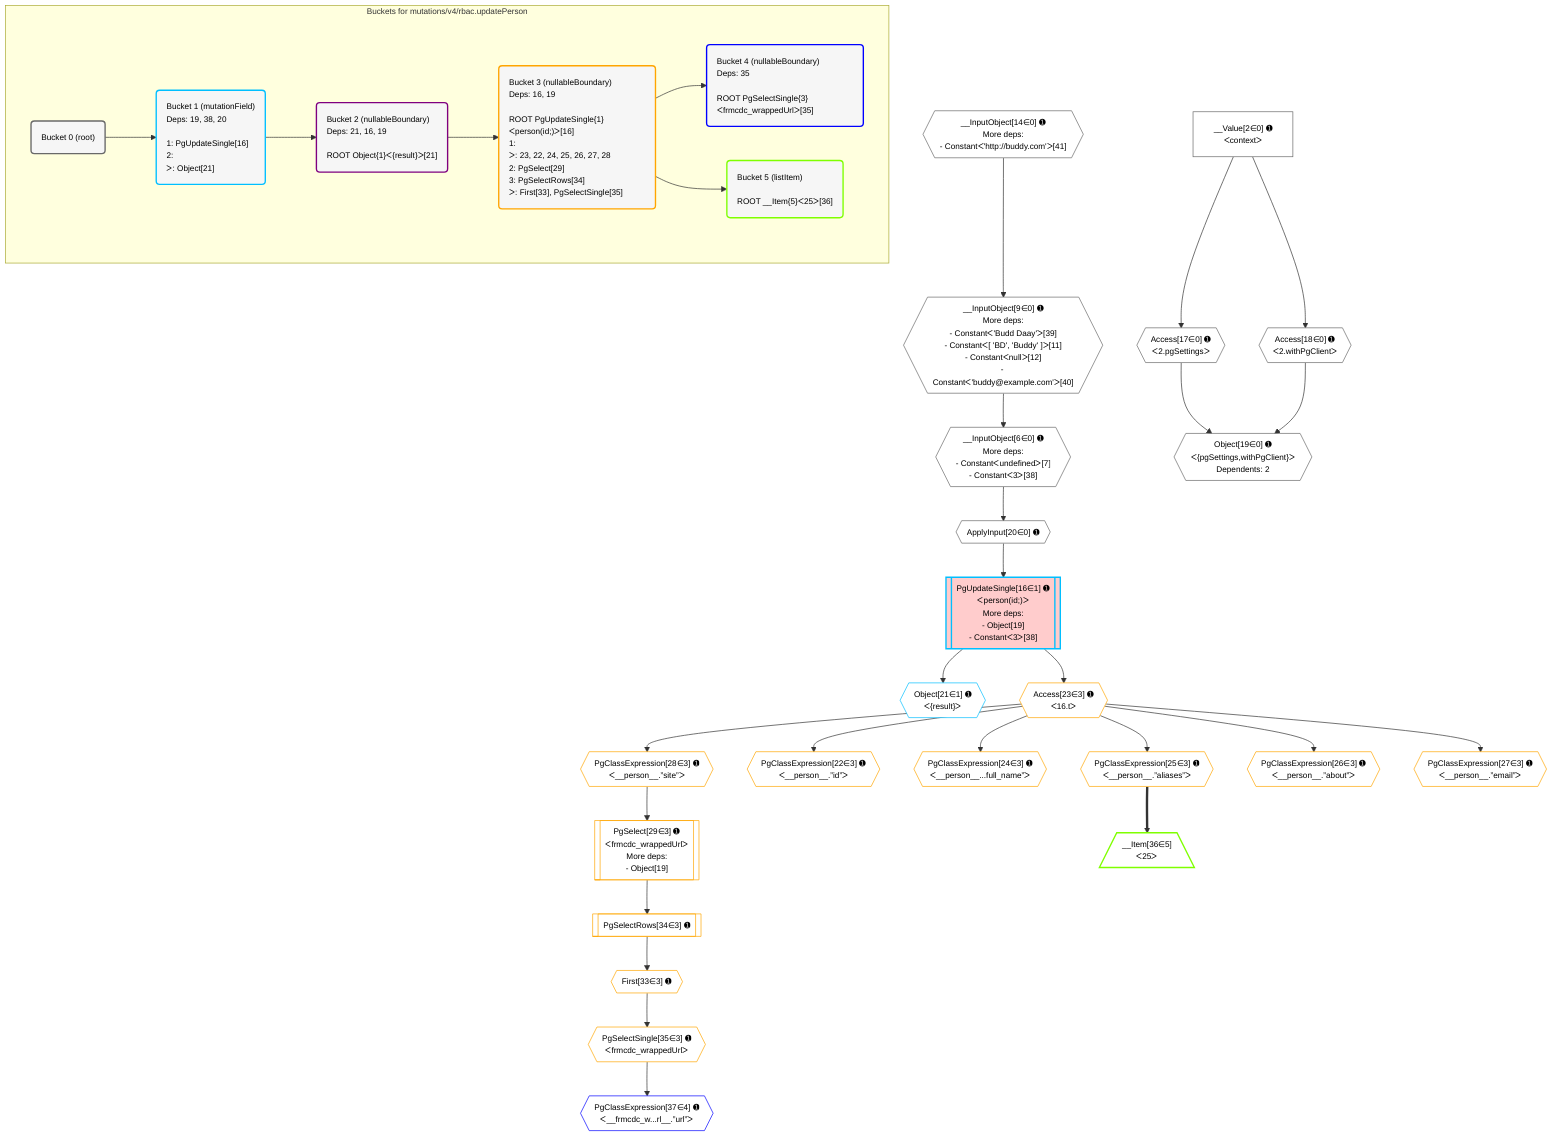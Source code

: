 %%{init: {'themeVariables': { 'fontSize': '12px'}}}%%
graph TD
    classDef path fill:#eee,stroke:#000,color:#000
    classDef plan fill:#fff,stroke-width:1px,color:#000
    classDef itemplan fill:#fff,stroke-width:2px,color:#000
    classDef unbatchedplan fill:#dff,stroke-width:1px,color:#000
    classDef sideeffectplan fill:#fcc,stroke-width:2px,color:#000
    classDef bucket fill:#f6f6f6,color:#000,stroke-width:2px,text-align:left

    subgraph "Buckets for mutations/v4/rbac.updatePerson"
    Bucket0("Bucket 0 (root)"):::bucket
    Bucket1("Bucket 1 (mutationField)<br />Deps: 19, 38, 20<br /><br />1: PgUpdateSingle[16]<br />2: <br />ᐳ: Object[21]"):::bucket
    Bucket2("Bucket 2 (nullableBoundary)<br />Deps: 21, 16, 19<br /><br />ROOT Object{1}ᐸ{result}ᐳ[21]"):::bucket
    Bucket3("Bucket 3 (nullableBoundary)<br />Deps: 16, 19<br /><br />ROOT PgUpdateSingle{1}ᐸperson(id;)ᐳ[16]<br />1: <br />ᐳ: 23, 22, 24, 25, 26, 27, 28<br />2: PgSelect[29]<br />3: PgSelectRows[34]<br />ᐳ: First[33], PgSelectSingle[35]"):::bucket
    Bucket4("Bucket 4 (nullableBoundary)<br />Deps: 35<br /><br />ROOT PgSelectSingle{3}ᐸfrmcdc_wrappedUrlᐳ[35]"):::bucket
    Bucket5("Bucket 5 (listItem)<br /><br />ROOT __Item{5}ᐸ25ᐳ[36]"):::bucket
    end
    Bucket0 --> Bucket1
    Bucket1 --> Bucket2
    Bucket2 --> Bucket3
    Bucket3 --> Bucket4 & Bucket5

    %% plan dependencies
    __InputObject9{{"__InputObject[9∈0] ➊<br />More deps:<br />- Constantᐸ'Budd Daay'ᐳ[39]<br />- Constantᐸ[ 'BD', 'Buddy' ]ᐳ[11]<br />- Constantᐸnullᐳ[12]<br />- Constantᐸ'buddy@example.com'ᐳ[40]"}}:::plan
    __InputObject14{{"__InputObject[14∈0] ➊<br />More deps:<br />- Constantᐸ'http://buddy.com'ᐳ[41]"}}:::plan
    __InputObject14 --> __InputObject9
    __InputObject6{{"__InputObject[6∈0] ➊<br />More deps:<br />- Constantᐸundefinedᐳ[7]<br />- Constantᐸ3ᐳ[38]"}}:::plan
    __InputObject9 --> __InputObject6
    Object19{{"Object[19∈0] ➊<br />ᐸ{pgSettings,withPgClient}ᐳ<br />Dependents: 2"}}:::plan
    Access17{{"Access[17∈0] ➊<br />ᐸ2.pgSettingsᐳ"}}:::plan
    Access18{{"Access[18∈0] ➊<br />ᐸ2.withPgClientᐳ"}}:::plan
    Access17 & Access18 --> Object19
    __Value2["__Value[2∈0] ➊<br />ᐸcontextᐳ"]:::plan
    __Value2 --> Access17
    __Value2 --> Access18
    ApplyInput20{{"ApplyInput[20∈0] ➊"}}:::plan
    __InputObject6 --> ApplyInput20
    PgUpdateSingle16[["PgUpdateSingle[16∈1] ➊<br />ᐸperson(id;)ᐳ<br />More deps:<br />- Object[19]<br />- Constantᐸ3ᐳ[38]"]]:::sideeffectplan
    ApplyInput20 --> PgUpdateSingle16
    Object21{{"Object[21∈1] ➊<br />ᐸ{result}ᐳ"}}:::plan
    PgUpdateSingle16 --> Object21
    PgSelect29[["PgSelect[29∈3] ➊<br />ᐸfrmcdc_wrappedUrlᐳ<br />More deps:<br />- Object[19]"]]:::plan
    PgClassExpression28{{"PgClassExpression[28∈3] ➊<br />ᐸ__person__.”site”ᐳ"}}:::plan
    PgClassExpression28 --> PgSelect29
    PgClassExpression22{{"PgClassExpression[22∈3] ➊<br />ᐸ__person__.”id”ᐳ"}}:::plan
    Access23{{"Access[23∈3] ➊<br />ᐸ16.tᐳ"}}:::plan
    Access23 --> PgClassExpression22
    PgUpdateSingle16 --> Access23
    PgClassExpression24{{"PgClassExpression[24∈3] ➊<br />ᐸ__person__...full_name”ᐳ"}}:::plan
    Access23 --> PgClassExpression24
    PgClassExpression25{{"PgClassExpression[25∈3] ➊<br />ᐸ__person__.”aliases”ᐳ"}}:::plan
    Access23 --> PgClassExpression25
    PgClassExpression26{{"PgClassExpression[26∈3] ➊<br />ᐸ__person__.”about”ᐳ"}}:::plan
    Access23 --> PgClassExpression26
    PgClassExpression27{{"PgClassExpression[27∈3] ➊<br />ᐸ__person__.”email”ᐳ"}}:::plan
    Access23 --> PgClassExpression27
    Access23 --> PgClassExpression28
    First33{{"First[33∈3] ➊"}}:::plan
    PgSelectRows34[["PgSelectRows[34∈3] ➊"]]:::plan
    PgSelectRows34 --> First33
    PgSelect29 --> PgSelectRows34
    PgSelectSingle35{{"PgSelectSingle[35∈3] ➊<br />ᐸfrmcdc_wrappedUrlᐳ"}}:::plan
    First33 --> PgSelectSingle35
    PgClassExpression37{{"PgClassExpression[37∈4] ➊<br />ᐸ__frmcdc_w...rl__.”url”ᐳ"}}:::plan
    PgSelectSingle35 --> PgClassExpression37
    __Item36[/"__Item[36∈5]<br />ᐸ25ᐳ"\]:::itemplan
    PgClassExpression25 ==> __Item36

    %% define steps
    classDef bucket0 stroke:#696969
    class Bucket0,__Value2,__InputObject6,__InputObject9,__InputObject14,Access17,Access18,Object19,ApplyInput20 bucket0
    classDef bucket1 stroke:#00bfff
    class Bucket1,PgUpdateSingle16,Object21 bucket1
    classDef bucket2 stroke:#7f007f
    class Bucket2 bucket2
    classDef bucket3 stroke:#ffa500
    class Bucket3,PgClassExpression22,Access23,PgClassExpression24,PgClassExpression25,PgClassExpression26,PgClassExpression27,PgClassExpression28,PgSelect29,First33,PgSelectRows34,PgSelectSingle35 bucket3
    classDef bucket4 stroke:#0000ff
    class Bucket4,PgClassExpression37 bucket4
    classDef bucket5 stroke:#7fff00
    class Bucket5,__Item36 bucket5